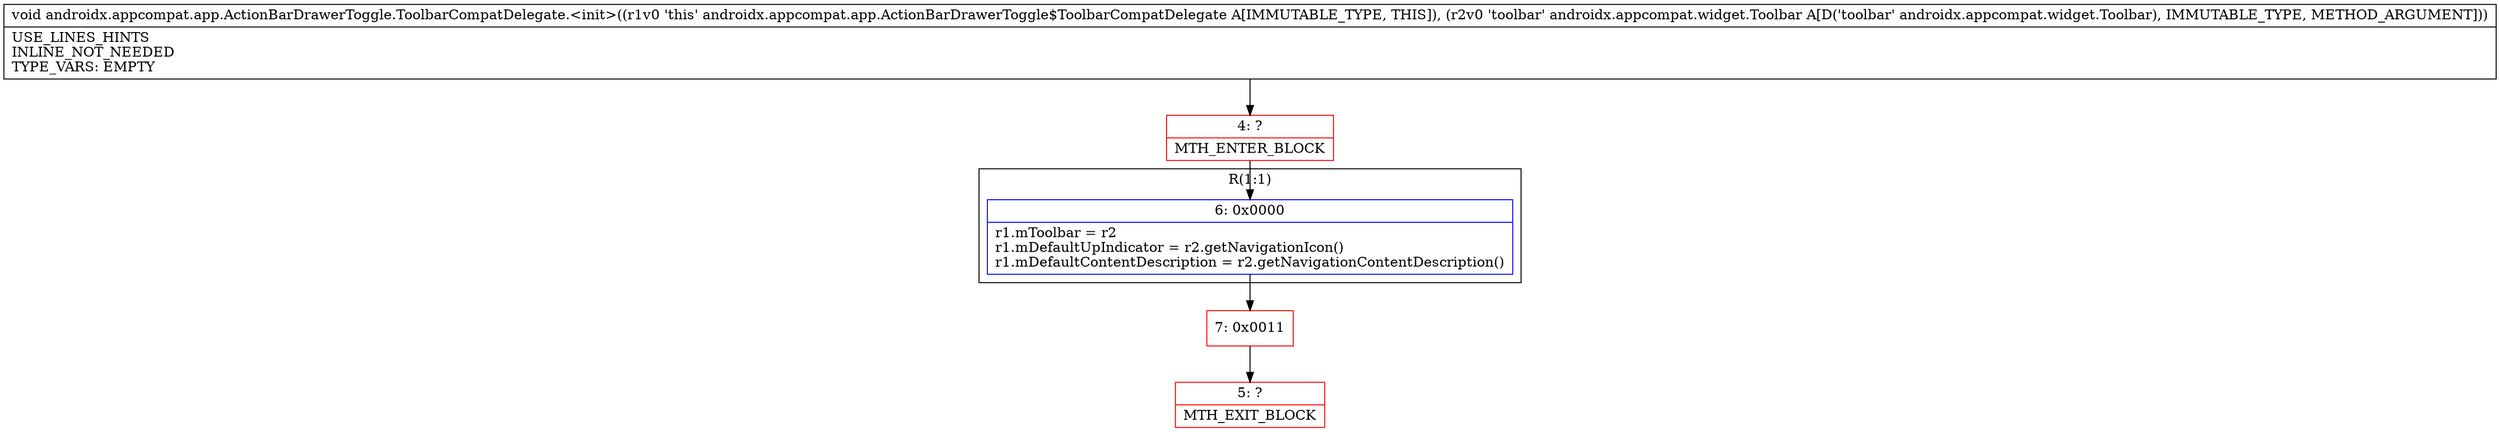 digraph "CFG forandroidx.appcompat.app.ActionBarDrawerToggle.ToolbarCompatDelegate.\<init\>(Landroidx\/appcompat\/widget\/Toolbar;)V" {
subgraph cluster_Region_1523801925 {
label = "R(1:1)";
node [shape=record,color=blue];
Node_6 [shape=record,label="{6\:\ 0x0000|r1.mToolbar = r2\lr1.mDefaultUpIndicator = r2.getNavigationIcon()\lr1.mDefaultContentDescription = r2.getNavigationContentDescription()\l}"];
}
Node_4 [shape=record,color=red,label="{4\:\ ?|MTH_ENTER_BLOCK\l}"];
Node_7 [shape=record,color=red,label="{7\:\ 0x0011}"];
Node_5 [shape=record,color=red,label="{5\:\ ?|MTH_EXIT_BLOCK\l}"];
MethodNode[shape=record,label="{void androidx.appcompat.app.ActionBarDrawerToggle.ToolbarCompatDelegate.\<init\>((r1v0 'this' androidx.appcompat.app.ActionBarDrawerToggle$ToolbarCompatDelegate A[IMMUTABLE_TYPE, THIS]), (r2v0 'toolbar' androidx.appcompat.widget.Toolbar A[D('toolbar' androidx.appcompat.widget.Toolbar), IMMUTABLE_TYPE, METHOD_ARGUMENT]))  | USE_LINES_HINTS\lINLINE_NOT_NEEDED\lTYPE_VARS: EMPTY\l}"];
MethodNode -> Node_4;Node_6 -> Node_7;
Node_4 -> Node_6;
Node_7 -> Node_5;
}

